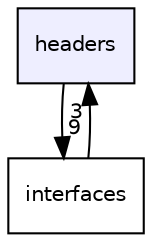 digraph "headers" {
  compound=true
  node [ fontsize="10", fontname="Helvetica"];
  edge [ labelfontsize="10", labelfontname="Helvetica"];
  dir_7f57b1e41c5acd0e859ae5f3a2b075a9 [shape=box, label="headers", style="filled", fillcolor="#eeeeff", pencolor="black", URL="dir_7f57b1e41c5acd0e859ae5f3a2b075a9.html"];
  dir_ff6b5900125bb0123025c1cb24bdc726 [shape=box label="interfaces" URL="dir_ff6b5900125bb0123025c1cb24bdc726.html"];
  dir_7f57b1e41c5acd0e859ae5f3a2b075a9->dir_ff6b5900125bb0123025c1cb24bdc726 [headlabel="9", labeldistance=1.5 headhref="dir_000000_000001.html"];
  dir_ff6b5900125bb0123025c1cb24bdc726->dir_7f57b1e41c5acd0e859ae5f3a2b075a9 [headlabel="3", labeldistance=1.5 headhref="dir_000001_000000.html"];
}
